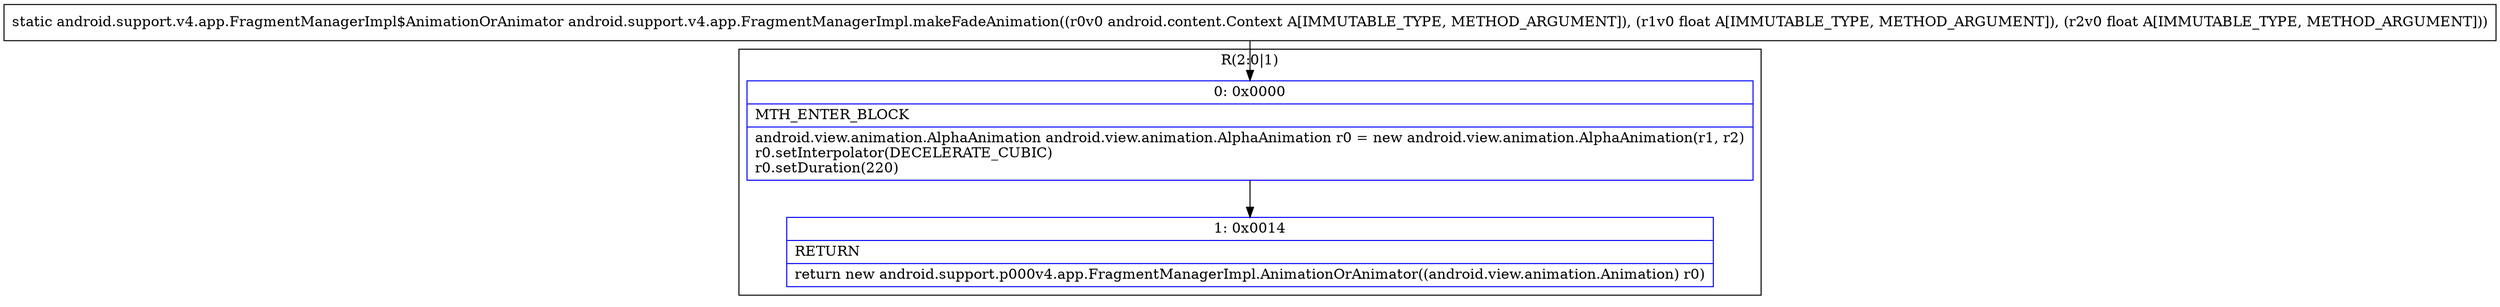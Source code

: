 digraph "CFG forandroid.support.v4.app.FragmentManagerImpl.makeFadeAnimation(Landroid\/content\/Context;FF)Landroid\/support\/v4\/app\/FragmentManagerImpl$AnimationOrAnimator;" {
subgraph cluster_Region_117563749 {
label = "R(2:0|1)";
node [shape=record,color=blue];
Node_0 [shape=record,label="{0\:\ 0x0000|MTH_ENTER_BLOCK\l|android.view.animation.AlphaAnimation android.view.animation.AlphaAnimation r0 = new android.view.animation.AlphaAnimation(r1, r2)\lr0.setInterpolator(DECELERATE_CUBIC)\lr0.setDuration(220)\l}"];
Node_1 [shape=record,label="{1\:\ 0x0014|RETURN\l|return new android.support.p000v4.app.FragmentManagerImpl.AnimationOrAnimator((android.view.animation.Animation) r0)\l}"];
}
MethodNode[shape=record,label="{static android.support.v4.app.FragmentManagerImpl$AnimationOrAnimator android.support.v4.app.FragmentManagerImpl.makeFadeAnimation((r0v0 android.content.Context A[IMMUTABLE_TYPE, METHOD_ARGUMENT]), (r1v0 float A[IMMUTABLE_TYPE, METHOD_ARGUMENT]), (r2v0 float A[IMMUTABLE_TYPE, METHOD_ARGUMENT])) }"];
MethodNode -> Node_0;
Node_0 -> Node_1;
}

